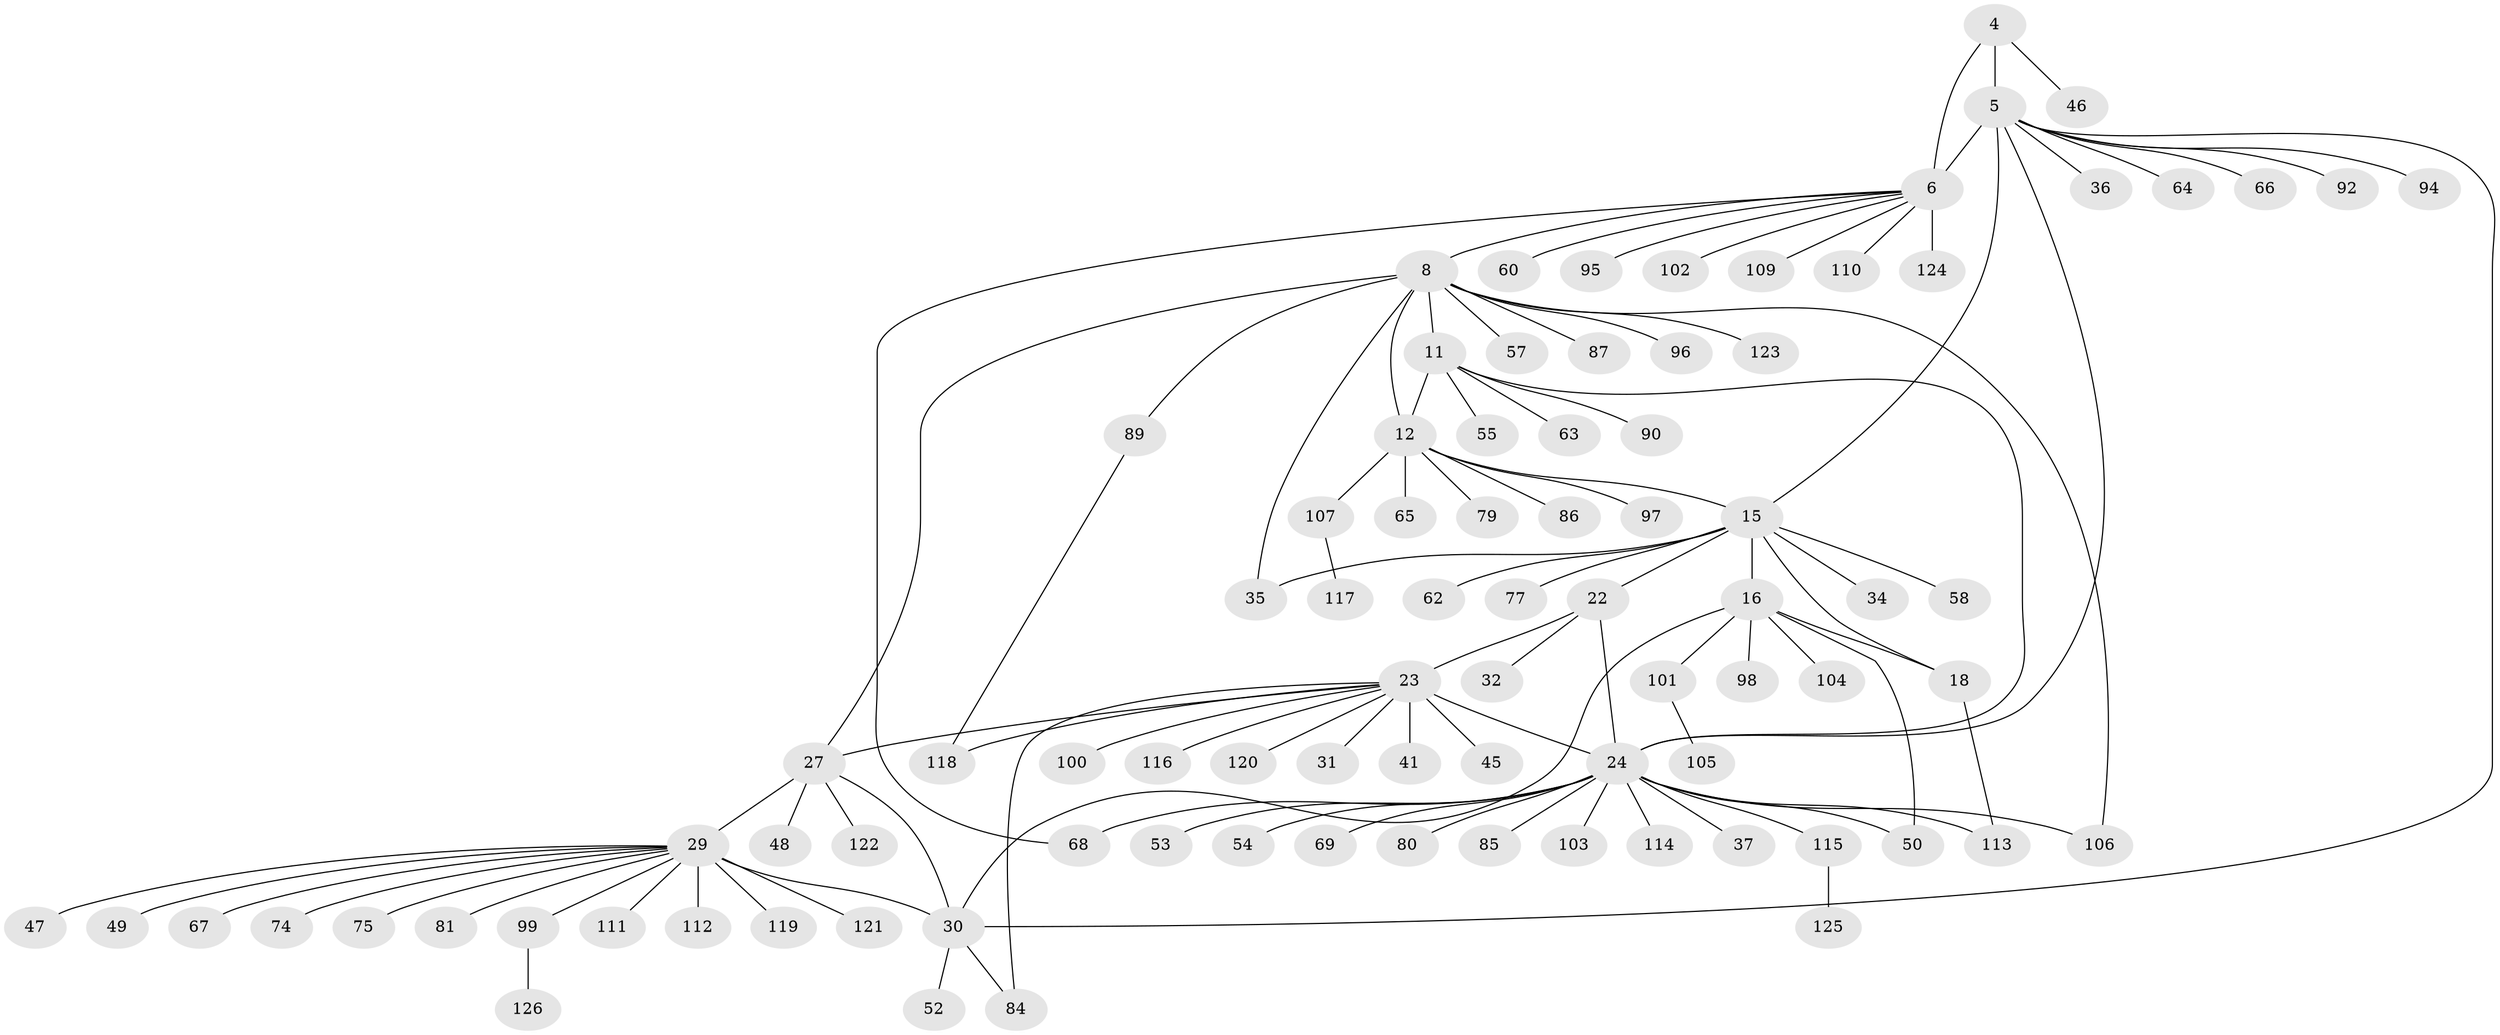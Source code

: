 // original degree distribution, {10: 0.023809523809523808, 9: 0.03968253968253968, 5: 0.023809523809523808, 6: 0.03968253968253968, 8: 0.047619047619047616, 7: 0.03968253968253968, 13: 0.007936507936507936, 11: 0.015873015873015872, 12: 0.007936507936507936, 1: 0.5714285714285714, 2: 0.1349206349206349, 4: 0.015873015873015872, 3: 0.031746031746031744}
// Generated by graph-tools (version 1.1) at 2025/58/03/04/25 21:58:32]
// undirected, 88 vertices, 105 edges
graph export_dot {
graph [start="1"]
  node [color=gray90,style=filled];
  4 [super="+3"];
  5 [super="+2"];
  6 [super="+1"];
  8 [super="+7"];
  11 [super="+10"];
  12 [super="+9"];
  15 [super="+13"];
  16 [super="+14"];
  18 [super="+17"];
  22 [super="+20"];
  23 [super="+21"];
  24 [super="+19"];
  27 [super="+25"];
  29 [super="+26"];
  30 [super="+28"];
  31;
  32;
  34;
  35;
  36;
  37;
  41;
  45;
  46;
  47;
  48;
  49;
  50;
  52;
  53;
  54;
  55;
  57;
  58;
  60;
  62 [super="+40"];
  63;
  64;
  65;
  66;
  67;
  68;
  69;
  74;
  75;
  77 [super="+44+71"];
  79;
  80;
  81;
  84 [super="+76"];
  85;
  86;
  87;
  89;
  90;
  92 [super="+72"];
  94 [super="+83"];
  95;
  96;
  97;
  98;
  99 [super="+61"];
  100;
  101;
  102;
  103;
  104 [super="+43"];
  105;
  106;
  107 [super="+51"];
  109;
  110;
  111;
  112;
  113 [super="+91+56+78+82+93+108"];
  114 [super="+88"];
  115;
  116;
  117;
  118;
  119;
  120;
  121;
  122;
  123 [super="+73"];
  124;
  125;
  126;
  4 -- 5 [weight=4];
  4 -- 6 [weight=4];
  4 -- 46;
  5 -- 6 [weight=4];
  5 -- 15;
  5 -- 24;
  5 -- 66;
  5 -- 30;
  5 -- 64;
  5 -- 36;
  5 -- 92;
  5 -- 94;
  6 -- 8;
  6 -- 68;
  6 -- 102;
  6 -- 109;
  6 -- 110;
  6 -- 124;
  6 -- 60;
  6 -- 95;
  8 -- 11 [weight=4];
  8 -- 12 [weight=4];
  8 -- 87;
  8 -- 89;
  8 -- 96;
  8 -- 35;
  8 -- 106;
  8 -- 57;
  8 -- 27;
  8 -- 123;
  11 -- 12 [weight=4];
  11 -- 24;
  11 -- 63;
  11 -- 55;
  11 -- 90;
  12 -- 15;
  12 -- 65;
  12 -- 86;
  12 -- 97;
  12 -- 79;
  12 -- 107;
  15 -- 16 [weight=4];
  15 -- 18 [weight=4];
  15 -- 34;
  15 -- 58;
  15 -- 35;
  15 -- 22;
  15 -- 77;
  15 -- 62;
  16 -- 18 [weight=4];
  16 -- 98;
  16 -- 101;
  16 -- 50;
  16 -- 30;
  16 -- 104;
  18 -- 113;
  22 -- 23 [weight=4];
  22 -- 24 [weight=4];
  22 -- 32;
  23 -- 24 [weight=4];
  23 -- 31;
  23 -- 41;
  23 -- 100;
  23 -- 45;
  23 -- 116;
  23 -- 118;
  23 -- 27;
  23 -- 120;
  23 -- 84;
  24 -- 37;
  24 -- 50;
  24 -- 68;
  24 -- 85;
  24 -- 69;
  24 -- 103;
  24 -- 106;
  24 -- 80;
  24 -- 115;
  24 -- 53;
  24 -- 54;
  24 -- 114;
  24 -- 113;
  27 -- 29 [weight=4];
  27 -- 30 [weight=4];
  27 -- 48;
  27 -- 122;
  29 -- 30 [weight=4];
  29 -- 47;
  29 -- 81;
  29 -- 111;
  29 -- 119;
  29 -- 121;
  29 -- 67;
  29 -- 74;
  29 -- 75;
  29 -- 112;
  29 -- 49;
  29 -- 99;
  30 -- 52;
  30 -- 84;
  89 -- 118;
  99 -- 126;
  101 -- 105;
  107 -- 117;
  115 -- 125;
}
